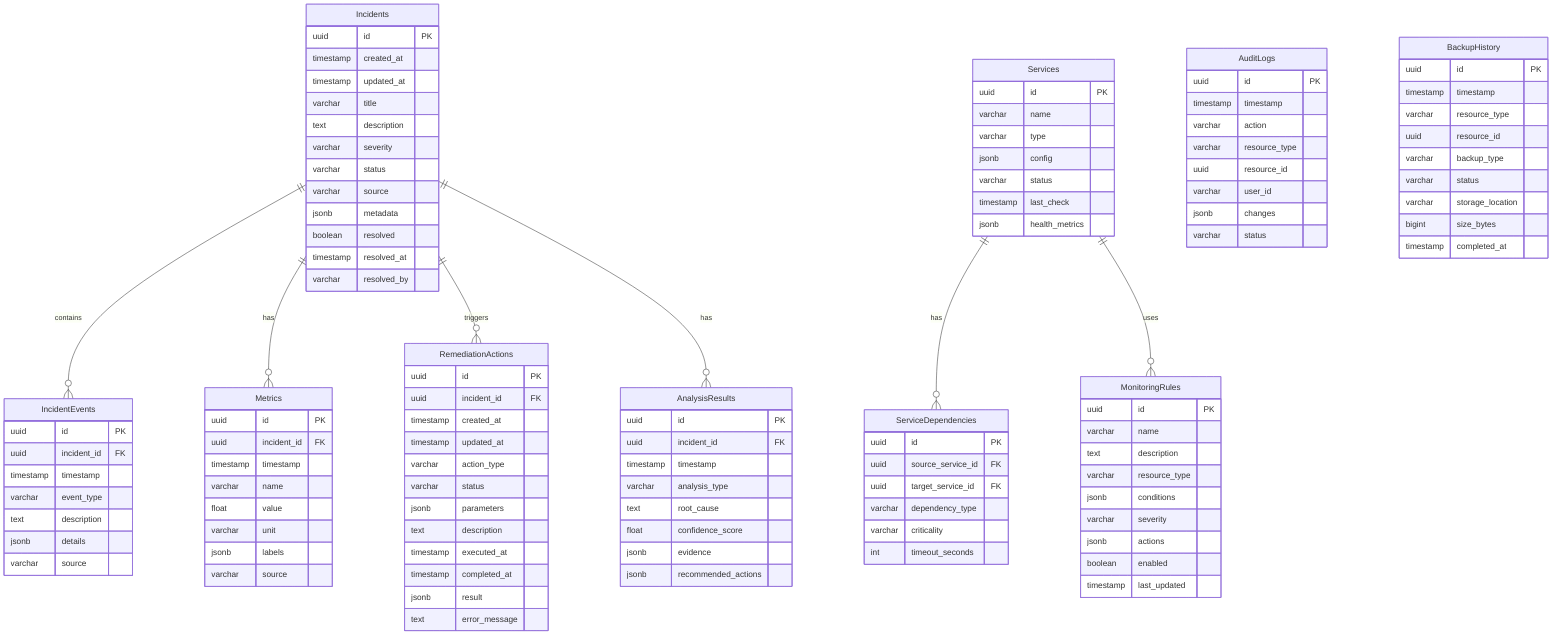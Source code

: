 erDiagram
    Incidents ||--o{ IncidentEvents : contains
    Incidents ||--o{ Metrics : has
    Incidents ||--o{ RemediationActions : triggers
    Incidents ||--o{ AnalysisResults : has
    Incidents {
        uuid id PK
        timestamp created_at
        timestamp updated_at
        varchar title
        text description
        varchar severity
        varchar status
        varchar source
        jsonb metadata
        boolean resolved
        timestamp resolved_at
        varchar resolved_by
    }

    IncidentEvents {
        uuid id PK
        uuid incident_id FK
        timestamp timestamp
        varchar event_type
        text description
        jsonb details
        varchar source
    }

    Metrics {
        uuid id PK
        uuid incident_id FK
        timestamp timestamp
        varchar name
        float value
        varchar unit
        jsonb labels
        varchar source
    }

    RemediationActions {
        uuid id PK
        uuid incident_id FK
        timestamp created_at
        timestamp updated_at
        varchar action_type
        varchar status
        jsonb parameters
        text description
        timestamp executed_at
        timestamp completed_at
        jsonb result
        text error_message
    }

    AnalysisResults {
        uuid id PK
        uuid incident_id FK
        timestamp timestamp
        varchar analysis_type
        text root_cause
        float confidence_score
        jsonb evidence
        jsonb recommended_actions
    }

    Services {
        uuid id PK
        varchar name
        varchar type
        jsonb config
        varchar status
        timestamp last_check
        jsonb health_metrics
    }

    ServiceDependencies {
        uuid id PK
        uuid source_service_id FK
        uuid target_service_id FK
        varchar dependency_type
        varchar criticality
        int timeout_seconds
    }

    MonitoringRules {
        uuid id PK
        varchar name
        text description
        varchar resource_type
        jsonb conditions
        varchar severity
        jsonb actions
        boolean enabled
        timestamp last_updated
    }

    AuditLogs {
        uuid id PK
        timestamp timestamp
        varchar action
        varchar resource_type
        uuid resource_id
        varchar user_id
        jsonb changes
        varchar status
    }

    BackupHistory {
        uuid id PK
        timestamp timestamp
        varchar resource_type
        uuid resource_id
        varchar backup_type
        varchar status
        varchar storage_location
        bigint size_bytes
        timestamp completed_at
    }

    Services ||--o{ ServiceDependencies : has
    Services ||--o{ MonitoringRules : uses
